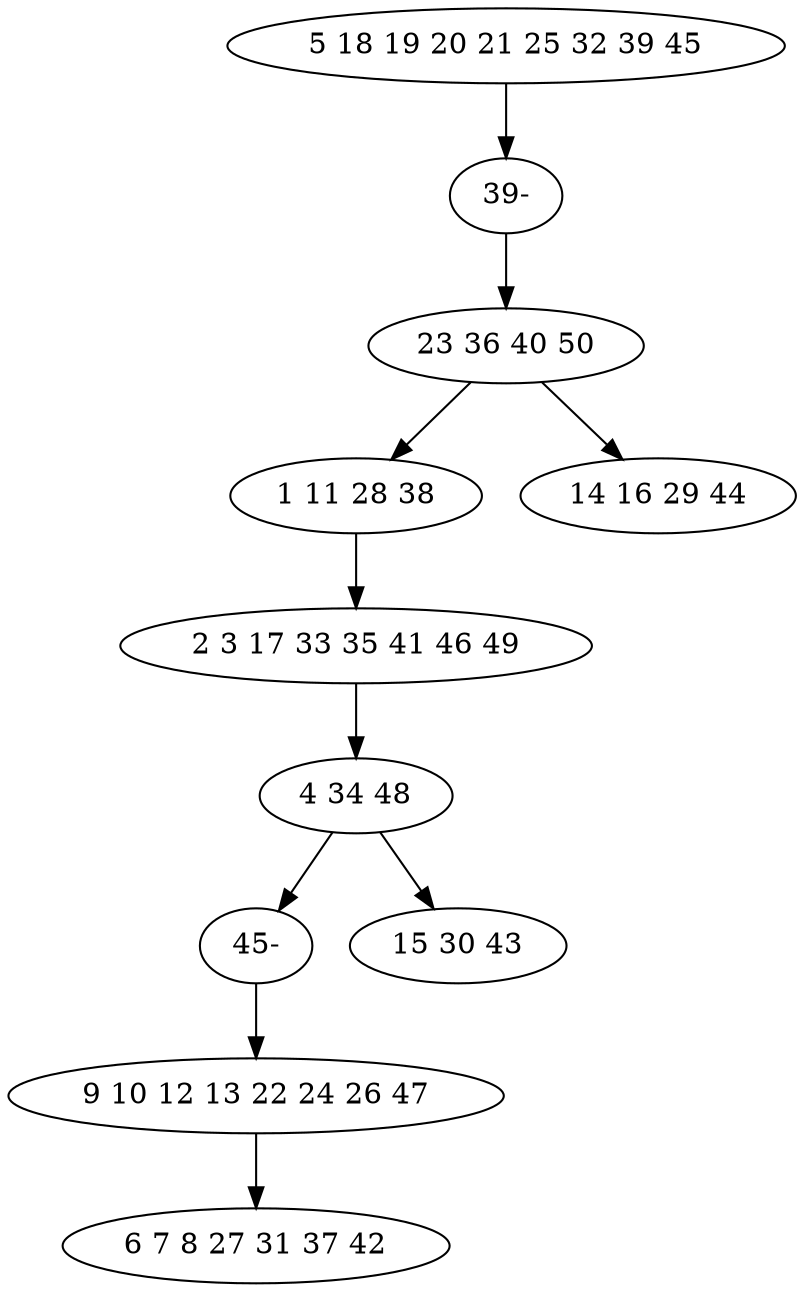 digraph true_tree {
	"0" -> "9"
	"1" -> "2"
	"2" -> "3"
	"3" -> "4"
	"4" -> "10"
	"5" -> "6"
	"1" -> "7"
	"4" -> "8"
	"9" -> "1"
	"10" -> "5"
	"0" [label="5 18 19 20 21 25 32 39 45"];
	"1" [label="23 36 40 50"];
	"2" [label="1 11 28 38"];
	"3" [label="2 3 17 33 35 41 46 49"];
	"4" [label="4 34 48"];
	"5" [label="9 10 12 13 22 24 26 47"];
	"6" [label="6 7 8 27 31 37 42"];
	"7" [label="14 16 29 44"];
	"8" [label="15 30 43"];
	"9" [label="39-"];
	"10" [label="45-"];
}
